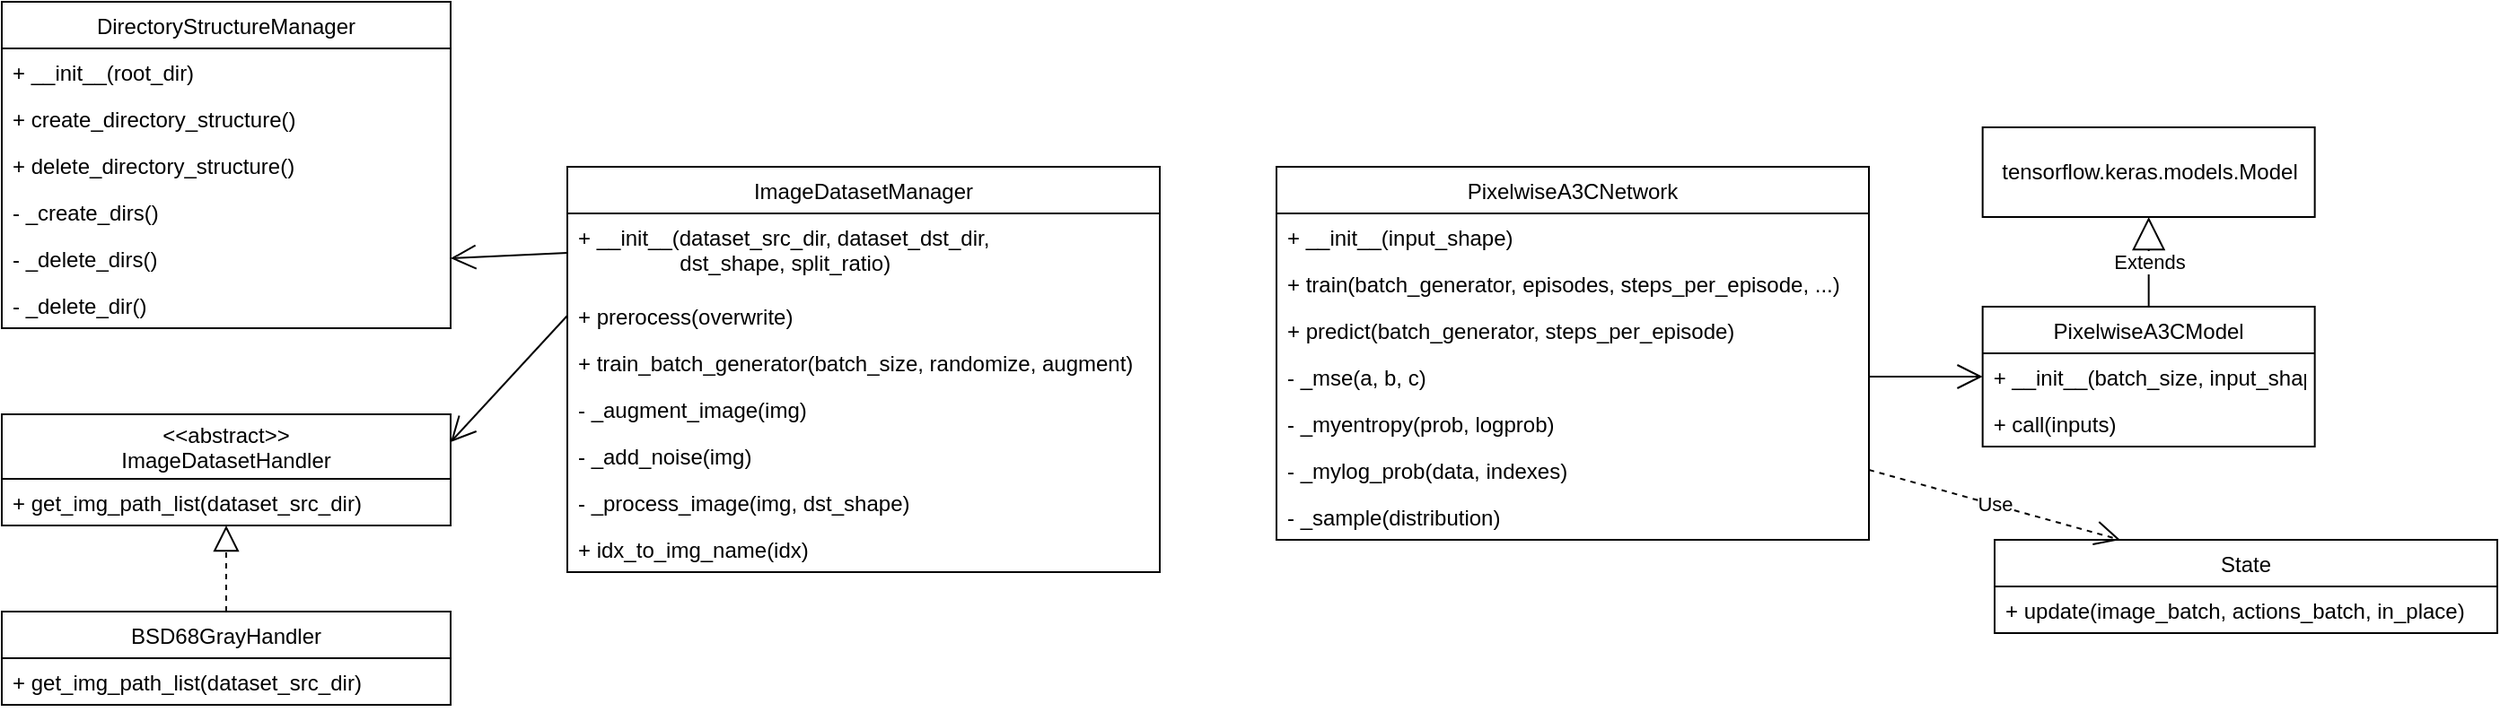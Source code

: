 <mxfile version="12.4.2" type="device" pages="1"><diagram id="cK-3dSfKWwX_4x3CIqjk" name="Page-1"><mxGraphModel dx="1222" dy="1815" grid="1" gridSize="10" guides="1" tooltips="1" connect="1" arrows="1" fold="1" page="1" pageScale="1" pageWidth="2339" pageHeight="3300" math="0" shadow="0"><root><mxCell id="0"/><mxCell id="1" parent="0"/><mxCell id="FgnN6W4MV4WznBBtSUHL-1" value="DirectoryStructureManager" style="swimlane;fontStyle=0;childLayout=stackLayout;horizontal=1;startSize=26;fillColor=none;horizontalStack=0;resizeParent=1;resizeParentMax=0;resizeLast=0;collapsible=1;marginBottom=0;" vertex="1" parent="1"><mxGeometry x="620" y="448" width="250" height="182" as="geometry"/></mxCell><mxCell id="FgnN6W4MV4WznBBtSUHL-2" value="+ __init__(root_dir)" style="text;strokeColor=none;fillColor=none;align=left;verticalAlign=top;spacingLeft=4;spacingRight=4;overflow=hidden;rotatable=0;points=[[0,0.5],[1,0.5]];portConstraint=eastwest;" vertex="1" parent="FgnN6W4MV4WznBBtSUHL-1"><mxGeometry y="26" width="250" height="26" as="geometry"/></mxCell><mxCell id="FgnN6W4MV4WznBBtSUHL-3" value="+ create_directory_structure()" style="text;strokeColor=none;fillColor=none;align=left;verticalAlign=top;spacingLeft=4;spacingRight=4;overflow=hidden;rotatable=0;points=[[0,0.5],[1,0.5]];portConstraint=eastwest;" vertex="1" parent="FgnN6W4MV4WznBBtSUHL-1"><mxGeometry y="52" width="250" height="26" as="geometry"/></mxCell><mxCell id="FgnN6W4MV4WznBBtSUHL-4" value="+ delete_directory_structure()" style="text;strokeColor=none;fillColor=none;align=left;verticalAlign=top;spacingLeft=4;spacingRight=4;overflow=hidden;rotatable=0;points=[[0,0.5],[1,0.5]];portConstraint=eastwest;" vertex="1" parent="FgnN6W4MV4WznBBtSUHL-1"><mxGeometry y="78" width="250" height="26" as="geometry"/></mxCell><mxCell id="FgnN6W4MV4WznBBtSUHL-35" value="- _create_dirs()" style="text;strokeColor=none;fillColor=none;align=left;verticalAlign=top;spacingLeft=4;spacingRight=4;overflow=hidden;rotatable=0;points=[[0,0.5],[1,0.5]];portConstraint=eastwest;" vertex="1" parent="FgnN6W4MV4WznBBtSUHL-1"><mxGeometry y="104" width="250" height="26" as="geometry"/></mxCell><mxCell id="FgnN6W4MV4WznBBtSUHL-36" value="- _delete_dirs()" style="text;strokeColor=none;fillColor=none;align=left;verticalAlign=top;spacingLeft=4;spacingRight=4;overflow=hidden;rotatable=0;points=[[0,0.5],[1,0.5]];portConstraint=eastwest;" vertex="1" parent="FgnN6W4MV4WznBBtSUHL-1"><mxGeometry y="130" width="250" height="26" as="geometry"/></mxCell><mxCell id="FgnN6W4MV4WznBBtSUHL-37" value="- _delete_dir()" style="text;strokeColor=none;fillColor=none;align=left;verticalAlign=top;spacingLeft=4;spacingRight=4;overflow=hidden;rotatable=0;points=[[0,0.5],[1,0.5]];portConstraint=eastwest;" vertex="1" parent="FgnN6W4MV4WznBBtSUHL-1"><mxGeometry y="156" width="250" height="26" as="geometry"/></mxCell><mxCell id="FgnN6W4MV4WznBBtSUHL-5" value="&lt;&lt;abstract&gt;&gt;&#10;ImageDatasetHandler" style="swimlane;fontStyle=0;childLayout=stackLayout;horizontal=1;startSize=36;fillColor=none;horizontalStack=0;resizeParent=1;resizeParentMax=0;resizeLast=0;collapsible=1;marginBottom=0;" vertex="1" parent="1"><mxGeometry x="620" y="678" width="250" height="62" as="geometry"/></mxCell><mxCell id="FgnN6W4MV4WznBBtSUHL-6" value="+ get_img_path_list(dataset_src_dir)" style="text;strokeColor=none;fillColor=none;align=left;verticalAlign=top;spacingLeft=4;spacingRight=4;overflow=hidden;rotatable=0;points=[[0,0.5],[1,0.5]];portConstraint=eastwest;" vertex="1" parent="FgnN6W4MV4WznBBtSUHL-5"><mxGeometry y="36" width="250" height="26" as="geometry"/></mxCell><mxCell id="FgnN6W4MV4WznBBtSUHL-9" value="BSD68GrayHandler" style="swimlane;fontStyle=0;childLayout=stackLayout;horizontal=1;startSize=26;fillColor=none;horizontalStack=0;resizeParent=1;resizeParentMax=0;resizeLast=0;collapsible=1;marginBottom=0;" vertex="1" parent="1"><mxGeometry x="620" y="788" width="250" height="52" as="geometry"/></mxCell><mxCell id="FgnN6W4MV4WznBBtSUHL-10" value="+ get_img_path_list(dataset_src_dir)" style="text;strokeColor=none;fillColor=none;align=left;verticalAlign=top;spacingLeft=4;spacingRight=4;overflow=hidden;rotatable=0;points=[[0,0.5],[1,0.5]];portConstraint=eastwest;" vertex="1" parent="FgnN6W4MV4WznBBtSUHL-9"><mxGeometry y="26" width="250" height="26" as="geometry"/></mxCell><mxCell id="FgnN6W4MV4WznBBtSUHL-13" value="" style="endArrow=block;dashed=1;endFill=0;endSize=12;html=1;exitX=0.5;exitY=0;exitDx=0;exitDy=0;" edge="1" parent="1" source="FgnN6W4MV4WznBBtSUHL-9" target="FgnN6W4MV4WznBBtSUHL-6"><mxGeometry width="160" relative="1" as="geometry"><mxPoint x="720" y="908" as="sourcePoint"/><mxPoint x="880" y="908" as="targetPoint"/></mxGeometry></mxCell><mxCell id="FgnN6W4MV4WznBBtSUHL-14" value="PixelwiseA3CModel" style="swimlane;fontStyle=0;childLayout=stackLayout;horizontal=1;startSize=26;fillColor=none;horizontalStack=0;resizeParent=1;resizeParentMax=0;resizeLast=0;collapsible=1;marginBottom=0;" vertex="1" parent="1"><mxGeometry x="1723.33" y="618" width="185" height="78" as="geometry"/></mxCell><mxCell id="FgnN6W4MV4WznBBtSUHL-20" value="+ __init__(batch_size, input_shape)" style="text;strokeColor=none;fillColor=none;align=left;verticalAlign=top;spacingLeft=4;spacingRight=4;overflow=hidden;rotatable=0;points=[[0,0.5],[1,0.5]];portConstraint=eastwest;" vertex="1" parent="FgnN6W4MV4WznBBtSUHL-14"><mxGeometry y="26" width="185" height="26" as="geometry"/></mxCell><mxCell id="FgnN6W4MV4WznBBtSUHL-21" value="+ call(inputs)" style="text;strokeColor=none;fillColor=none;align=left;verticalAlign=top;spacingLeft=4;spacingRight=4;overflow=hidden;rotatable=0;points=[[0,0.5],[1,0.5]];portConstraint=eastwest;" vertex="1" parent="FgnN6W4MV4WznBBtSUHL-14"><mxGeometry y="52" width="185" height="26" as="geometry"/></mxCell><mxCell id="FgnN6W4MV4WznBBtSUHL-18" value="tensorflow.keras.models.Model" style="html=1;" vertex="1" parent="1"><mxGeometry x="1723.33" y="518" width="185" height="50" as="geometry"/></mxCell><mxCell id="FgnN6W4MV4WznBBtSUHL-22" value="Extends" style="endArrow=block;endSize=16;endFill=0;html=1;entryX=0.5;entryY=1;entryDx=0;entryDy=0;exitX=0.5;exitY=0;exitDx=0;exitDy=0;" edge="1" parent="1" source="FgnN6W4MV4WznBBtSUHL-14" target="FgnN6W4MV4WznBBtSUHL-18"><mxGeometry width="160" relative="1" as="geometry"><mxPoint x="440" y="618" as="sourcePoint"/><mxPoint x="510" y="768" as="targetPoint"/></mxGeometry></mxCell><mxCell id="FgnN6W4MV4WznBBtSUHL-23" value="ImageDatasetManager" style="swimlane;fontStyle=0;childLayout=stackLayout;horizontal=1;startSize=26;fillColor=none;horizontalStack=0;resizeParent=1;resizeParentMax=0;resizeLast=0;collapsible=1;marginBottom=0;" vertex="1" parent="1"><mxGeometry x="935" y="540" width="330" height="226" as="geometry"/></mxCell><mxCell id="FgnN6W4MV4WznBBtSUHL-24" value="+ __init__(dataset_src_dir, dataset_dst_dir, &#10;                 dst_shape, split_ratio)" style="text;strokeColor=none;fillColor=none;align=left;verticalAlign=top;spacingLeft=4;spacingRight=4;overflow=hidden;rotatable=0;points=[[0,0.5],[1,0.5]];portConstraint=eastwest;" vertex="1" parent="FgnN6W4MV4WznBBtSUHL-23"><mxGeometry y="26" width="330" height="44" as="geometry"/></mxCell><mxCell id="FgnN6W4MV4WznBBtSUHL-25" value="+ prerocess(overwrite)" style="text;strokeColor=none;fillColor=none;align=left;verticalAlign=top;spacingLeft=4;spacingRight=4;overflow=hidden;rotatable=0;points=[[0,0.5],[1,0.5]];portConstraint=eastwest;" vertex="1" parent="FgnN6W4MV4WznBBtSUHL-23"><mxGeometry y="70" width="330" height="26" as="geometry"/></mxCell><mxCell id="FgnN6W4MV4WznBBtSUHL-26" value="+ train_batch_generator(batch_size, randomize, augment)" style="text;strokeColor=none;fillColor=none;align=left;verticalAlign=top;spacingLeft=4;spacingRight=4;overflow=hidden;rotatable=0;points=[[0,0.5],[1,0.5]];portConstraint=eastwest;" vertex="1" parent="FgnN6W4MV4WznBBtSUHL-23"><mxGeometry y="96" width="330" height="26" as="geometry"/></mxCell><mxCell id="FgnN6W4MV4WznBBtSUHL-43" value="- _augment_image(img)" style="text;strokeColor=none;fillColor=none;align=left;verticalAlign=top;spacingLeft=4;spacingRight=4;overflow=hidden;rotatable=0;points=[[0,0.5],[1,0.5]];portConstraint=eastwest;" vertex="1" parent="FgnN6W4MV4WznBBtSUHL-23"><mxGeometry y="122" width="330" height="26" as="geometry"/></mxCell><mxCell id="FgnN6W4MV4WznBBtSUHL-42" value="- _add_noise(img)" style="text;strokeColor=none;fillColor=none;align=left;verticalAlign=top;spacingLeft=4;spacingRight=4;overflow=hidden;rotatable=0;points=[[0,0.5],[1,0.5]];portConstraint=eastwest;" vertex="1" parent="FgnN6W4MV4WznBBtSUHL-23"><mxGeometry y="148" width="330" height="26" as="geometry"/></mxCell><mxCell id="FgnN6W4MV4WznBBtSUHL-44" value="- _process_image(img, dst_shape)" style="text;strokeColor=none;fillColor=none;align=left;verticalAlign=top;spacingLeft=4;spacingRight=4;overflow=hidden;rotatable=0;points=[[0,0.5],[1,0.5]];portConstraint=eastwest;" vertex="1" parent="FgnN6W4MV4WznBBtSUHL-23"><mxGeometry y="174" width="330" height="26" as="geometry"/></mxCell><mxCell id="FgnN6W4MV4WznBBtSUHL-45" value="+ idx_to_img_name(idx)" style="text;strokeColor=none;fillColor=none;align=left;verticalAlign=top;spacingLeft=4;spacingRight=4;overflow=hidden;rotatable=0;points=[[0,0.5],[1,0.5]];portConstraint=eastwest;" vertex="1" parent="FgnN6W4MV4WznBBtSUHL-23"><mxGeometry y="200" width="330" height="26" as="geometry"/></mxCell><mxCell id="FgnN6W4MV4WznBBtSUHL-27" value="State" style="swimlane;fontStyle=0;childLayout=stackLayout;horizontal=1;startSize=26;fillColor=none;horizontalStack=0;resizeParent=1;resizeParentMax=0;resizeLast=0;collapsible=1;marginBottom=0;" vertex="1" parent="1"><mxGeometry x="1730" y="748" width="280" height="52" as="geometry"/></mxCell><mxCell id="FgnN6W4MV4WznBBtSUHL-30" value="+ update(image_batch, actions_batch, in_place)" style="text;strokeColor=none;fillColor=none;align=left;verticalAlign=top;spacingLeft=4;spacingRight=4;overflow=hidden;rotatable=0;points=[[0,0.5],[1,0.5]];portConstraint=eastwest;" vertex="1" parent="FgnN6W4MV4WznBBtSUHL-27"><mxGeometry y="26" width="280" height="26" as="geometry"/></mxCell><mxCell id="FgnN6W4MV4WznBBtSUHL-31" value="PixelwiseA3CNetwork" style="swimlane;fontStyle=0;childLayout=stackLayout;horizontal=1;startSize=26;fillColor=none;horizontalStack=0;resizeParent=1;resizeParentMax=0;resizeLast=0;collapsible=1;marginBottom=0;" vertex="1" parent="1"><mxGeometry x="1330" y="540" width="330" height="208" as="geometry"/></mxCell><mxCell id="FgnN6W4MV4WznBBtSUHL-32" value="+ __init__(input_shape)" style="text;strokeColor=none;fillColor=none;align=left;verticalAlign=top;spacingLeft=4;spacingRight=4;overflow=hidden;rotatable=0;points=[[0,0.5],[1,0.5]];portConstraint=eastwest;" vertex="1" parent="FgnN6W4MV4WznBBtSUHL-31"><mxGeometry y="26" width="330" height="26" as="geometry"/></mxCell><mxCell id="FgnN6W4MV4WznBBtSUHL-33" value="+ train(batch_generator, episodes, steps_per_episode, ...)" style="text;strokeColor=none;fillColor=none;align=left;verticalAlign=top;spacingLeft=4;spacingRight=4;overflow=hidden;rotatable=0;points=[[0,0.5],[1,0.5]];portConstraint=eastwest;" vertex="1" parent="FgnN6W4MV4WznBBtSUHL-31"><mxGeometry y="52" width="330" height="26" as="geometry"/></mxCell><mxCell id="FgnN6W4MV4WznBBtSUHL-34" value="+ predict(batch_generator, steps_per_episode)" style="text;strokeColor=none;fillColor=none;align=left;verticalAlign=top;spacingLeft=4;spacingRight=4;overflow=hidden;rotatable=0;points=[[0,0.5],[1,0.5]];portConstraint=eastwest;" vertex="1" parent="FgnN6W4MV4WznBBtSUHL-31"><mxGeometry y="78" width="330" height="26" as="geometry"/></mxCell><mxCell id="FgnN6W4MV4WznBBtSUHL-38" value="- _mse(a, b, c)" style="text;strokeColor=none;fillColor=none;align=left;verticalAlign=top;spacingLeft=4;spacingRight=4;overflow=hidden;rotatable=0;points=[[0,0.5],[1,0.5]];portConstraint=eastwest;" vertex="1" parent="FgnN6W4MV4WznBBtSUHL-31"><mxGeometry y="104" width="330" height="26" as="geometry"/></mxCell><mxCell id="FgnN6W4MV4WznBBtSUHL-39" value="- _myentropy(prob, logprob)" style="text;strokeColor=none;fillColor=none;align=left;verticalAlign=top;spacingLeft=4;spacingRight=4;overflow=hidden;rotatable=0;points=[[0,0.5],[1,0.5]];portConstraint=eastwest;" vertex="1" parent="FgnN6W4MV4WznBBtSUHL-31"><mxGeometry y="130" width="330" height="26" as="geometry"/></mxCell><mxCell id="FgnN6W4MV4WznBBtSUHL-40" value="- _mylog_prob(data, indexes)" style="text;strokeColor=none;fillColor=none;align=left;verticalAlign=top;spacingLeft=4;spacingRight=4;overflow=hidden;rotatable=0;points=[[0,0.5],[1,0.5]];portConstraint=eastwest;" vertex="1" parent="FgnN6W4MV4WznBBtSUHL-31"><mxGeometry y="156" width="330" height="26" as="geometry"/></mxCell><mxCell id="FgnN6W4MV4WznBBtSUHL-41" value="- _sample(distribution)" style="text;strokeColor=none;fillColor=none;align=left;verticalAlign=top;spacingLeft=4;spacingRight=4;overflow=hidden;rotatable=0;points=[[0,0.5],[1,0.5]];portConstraint=eastwest;" vertex="1" parent="FgnN6W4MV4WznBBtSUHL-31"><mxGeometry y="182" width="330" height="26" as="geometry"/></mxCell><mxCell id="FgnN6W4MV4WznBBtSUHL-48" value="Use" style="endArrow=open;endSize=12;dashed=1;html=1;entryX=0.25;entryY=0;entryDx=0;entryDy=0;exitX=1;exitY=0.5;exitDx=0;exitDy=0;" edge="1" parent="1" source="FgnN6W4MV4WznBBtSUHL-40" target="FgnN6W4MV4WznBBtSUHL-27"><mxGeometry width="160" relative="1" as="geometry"><mxPoint x="1730" y="610" as="sourcePoint"/><mxPoint x="960" y="850" as="targetPoint"/></mxGeometry></mxCell><mxCell id="FgnN6W4MV4WznBBtSUHL-57" value="" style="endArrow=open;endFill=1;endSize=12;html=1;entryX=1;entryY=0.5;entryDx=0;entryDy=0;exitX=0;exitY=0.5;exitDx=0;exitDy=0;" edge="1" parent="1" source="FgnN6W4MV4WznBBtSUHL-24" target="FgnN6W4MV4WznBBtSUHL-36"><mxGeometry width="160" relative="1" as="geometry"><mxPoint x="980" y="420" as="sourcePoint"/><mxPoint x="1140" y="420" as="targetPoint"/></mxGeometry></mxCell><mxCell id="FgnN6W4MV4WznBBtSUHL-58" value="" style="endArrow=open;endFill=1;endSize=12;html=1;entryX=1;entryY=0.25;entryDx=0;entryDy=0;exitX=0;exitY=0.5;exitDx=0;exitDy=0;" edge="1" parent="1" source="FgnN6W4MV4WznBBtSUHL-25" target="FgnN6W4MV4WznBBtSUHL-5"><mxGeometry width="160" relative="1" as="geometry"><mxPoint x="945" y="598" as="sourcePoint"/><mxPoint x="880" y="527.0" as="targetPoint"/></mxGeometry></mxCell><mxCell id="FgnN6W4MV4WznBBtSUHL-59" value="" style="endArrow=open;endFill=1;endSize=12;html=1;entryX=0;entryY=0.5;entryDx=0;entryDy=0;exitX=1;exitY=0.5;exitDx=0;exitDy=0;" edge="1" parent="1" source="FgnN6W4MV4WznBBtSUHL-38" target="FgnN6W4MV4WznBBtSUHL-20"><mxGeometry width="160" relative="1" as="geometry"><mxPoint x="1465" y="491" as="sourcePoint"/><mxPoint x="1400" y="420.0" as="targetPoint"/></mxGeometry></mxCell></root></mxGraphModel></diagram></mxfile>